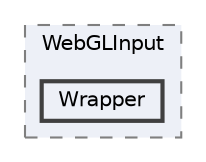 digraph "WebGLSupport/WebGLInput/Wrapper"
{
 // LATEX_PDF_SIZE
  bgcolor="transparent";
  edge [fontname=Helvetica,fontsize=10,labelfontname=Helvetica,labelfontsize=10];
  node [fontname=Helvetica,fontsize=10,shape=box,height=0.2,width=0.4];
  compound=true
  subgraph clusterdir_d8134675a8f9b1b8773cfc98d2fdda86 {
    graph [ bgcolor="#edf0f7", pencolor="grey50", label="WebGLInput", fontname=Helvetica,fontsize=10 style="filled,dashed", URL="dir_d8134675a8f9b1b8773cfc98d2fdda86.html",tooltip=""]
  dir_8b7124978ab06954882df5de3629d840 [label="Wrapper", fillcolor="#edf0f7", color="grey25", style="filled,bold", URL="dir_8b7124978ab06954882df5de3629d840.html",tooltip=""];
  }
}
